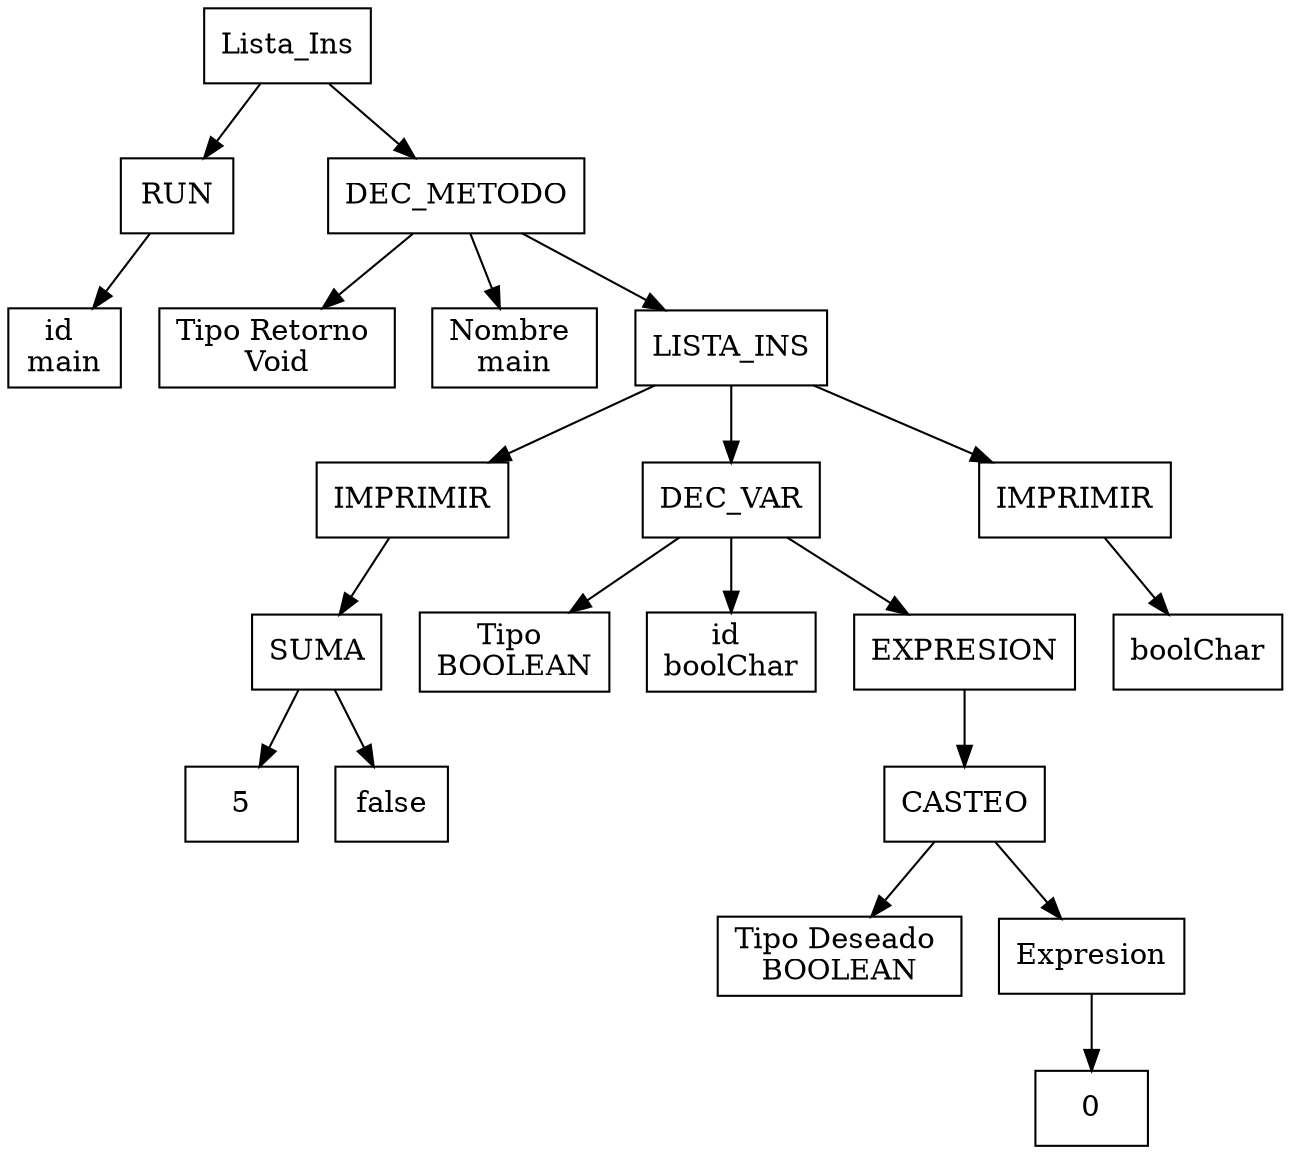 digraph arbolAst { 
rankdir = "TB"; 
node[shape = box] 
nodo0[label="Lista_Ins"] 
nodo124[label="RUN"] 
nodo0 -> nodo124
nodo125[label="id 
main"] 
nodo124 -> nodo125
nodo156[label="DEC_METODO"] 
nodo0 -> nodo156
nodo157[label="Tipo Retorno 
Void"] 
nodo156 -> nodo157
nodo158[label="Nombre 
main"] 
nodo156 -> nodo158
nodo160[label="LISTA_INS"] 
nodo156 -> nodo160
nodo136[label="IMPRIMIR"] 
nodo160 -> nodo136
nodo133[label="SUMA"] 
nodo136 -> nodo133
nodo129[label="5"] 
nodo133 -> nodo129
nodo131[label="false"] 
nodo133 -> nodo131
nodo146[label="DEC_VAR"] 
nodo160 -> nodo146
nodo147[label="Tipo 
BOOLEAN"] 
nodo146 -> nodo147
nodo148[label="id 
boolChar"] 
nodo146 -> nodo148
nodo149[label="EXPRESION"] 
nodo146 -> nodo149
nodo141[label="CASTEO"] 
nodo149 -> nodo141
nodo142[label="Tipo Deseado 
BOOLEAN"] 
nodo141 -> nodo142
nodo143[label="Expresion"] 
nodo141 -> nodo143
nodo139[label="0"] 
nodo143 -> nodo139
nodo153[label="IMPRIMIR"] 
nodo160 -> nodo153
nodo151[label="boolChar"] 
nodo153 -> nodo151
}